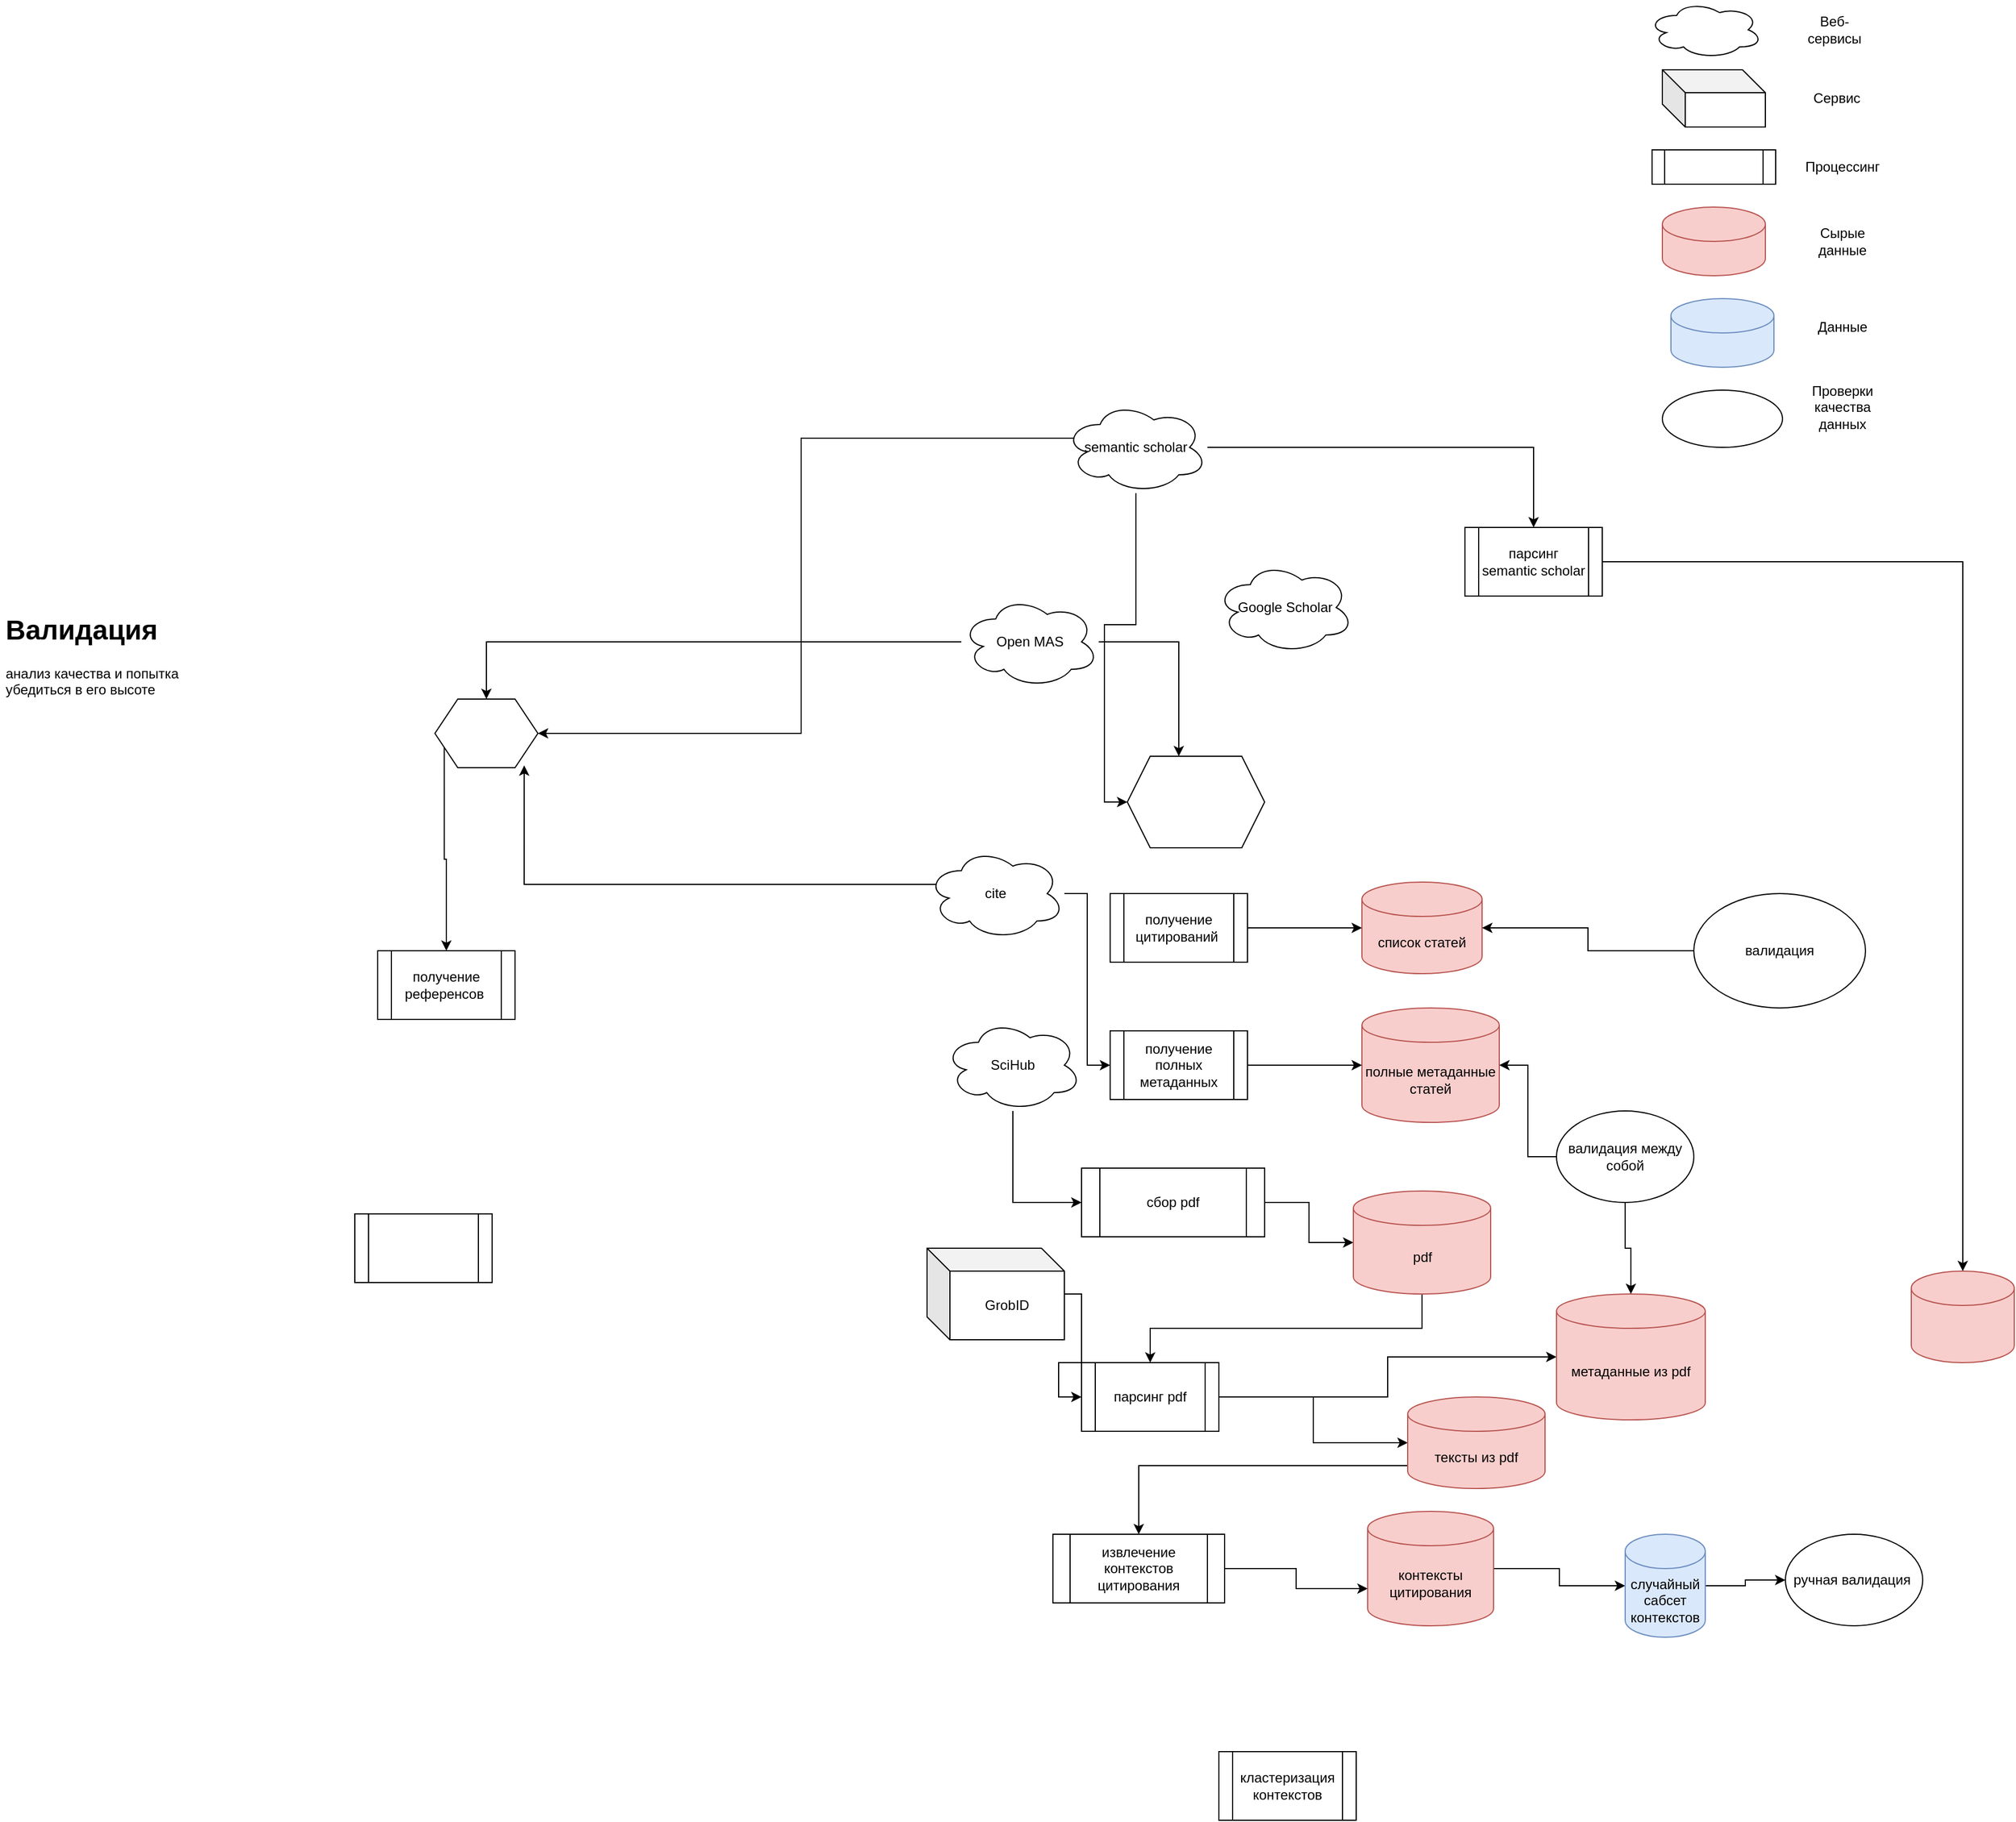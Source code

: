 <mxfile version="17.4.0" type="github">
  <diagram id="zrwzfIDrIP_CldEzMe9A" name="Page-1">
    <mxGraphModel dx="3160" dy="2756" grid="1" gridSize="10" guides="1" tooltips="1" connect="1" arrows="1" fold="1" page="1" pageScale="1" pageWidth="1100" pageHeight="1700" math="0" shadow="0">
      <root>
        <mxCell id="0" />
        <mxCell id="1" parent="0" />
        <mxCell id="0TtvpF_Qb_qJP20QNlm_-2" value="полные метаданные статей" style="shape=cylinder3;whiteSpace=wrap;html=1;boundedLbl=1;backgroundOutline=1;size=15;fillColor=#f8cecc;strokeColor=#b85450;" parent="1" vertex="1">
          <mxGeometry x="490" y="220" width="120" height="100" as="geometry" />
        </mxCell>
        <mxCell id="0TtvpF_Qb_qJP20QNlm_-10" style="edgeStyle=orthogonalEdgeStyle;rounded=0;orthogonalLoop=1;jettySize=auto;html=1;entryX=0;entryY=0.5;entryDx=0;entryDy=0;entryPerimeter=0;" parent="1" source="0TtvpF_Qb_qJP20QNlm_-3" target="0TtvpF_Qb_qJP20QNlm_-4" edge="1">
          <mxGeometry relative="1" as="geometry" />
        </mxCell>
        <mxCell id="0TtvpF_Qb_qJP20QNlm_-3" value="сбор pdf" style="shape=process;whiteSpace=wrap;html=1;backgroundOutline=1;" parent="1" vertex="1">
          <mxGeometry x="245" y="360" width="160" height="60" as="geometry" />
        </mxCell>
        <mxCell id="0TtvpF_Qb_qJP20QNlm_-22" style="edgeStyle=orthogonalEdgeStyle;rounded=0;orthogonalLoop=1;jettySize=auto;html=1;entryX=0.5;entryY=0;entryDx=0;entryDy=0;" parent="1" source="0TtvpF_Qb_qJP20QNlm_-4" target="0TtvpF_Qb_qJP20QNlm_-16" edge="1">
          <mxGeometry relative="1" as="geometry">
            <Array as="points">
              <mxPoint x="543" y="500" />
              <mxPoint x="305" y="500" />
            </Array>
          </mxGeometry>
        </mxCell>
        <mxCell id="0TtvpF_Qb_qJP20QNlm_-4" value="pdf" style="shape=cylinder3;whiteSpace=wrap;html=1;boundedLbl=1;backgroundOutline=1;size=15;fillColor=#f8cecc;strokeColor=#b85450;" parent="1" vertex="1">
          <mxGeometry x="482.5" y="380" width="120" height="90" as="geometry" />
        </mxCell>
        <mxCell id="0TtvpF_Qb_qJP20QNlm_-11" style="edgeStyle=orthogonalEdgeStyle;rounded=0;orthogonalLoop=1;jettySize=auto;html=1;entryX=0;entryY=0;entryDx=0;entryDy=67.5;entryPerimeter=0;" parent="1" source="0TtvpF_Qb_qJP20QNlm_-5" target="0TtvpF_Qb_qJP20QNlm_-6" edge="1">
          <mxGeometry relative="1" as="geometry">
            <mxPoint x="505" y="700" as="targetPoint" />
          </mxGeometry>
        </mxCell>
        <mxCell id="0TtvpF_Qb_qJP20QNlm_-5" value="извлечение контекстов цитирования" style="shape=process;whiteSpace=wrap;html=1;backgroundOutline=1;" parent="1" vertex="1">
          <mxGeometry x="220" y="680" width="150" height="60" as="geometry" />
        </mxCell>
        <mxCell id="0TtvpF_Qb_qJP20QNlm_-32" value="" style="edgeStyle=orthogonalEdgeStyle;rounded=0;orthogonalLoop=1;jettySize=auto;html=1;" parent="1" source="0TtvpF_Qb_qJP20QNlm_-6" target="0TtvpF_Qb_qJP20QNlm_-27" edge="1">
          <mxGeometry relative="1" as="geometry" />
        </mxCell>
        <mxCell id="0TtvpF_Qb_qJP20QNlm_-6" value="контексты цитирования" style="shape=cylinder3;whiteSpace=wrap;html=1;boundedLbl=1;backgroundOutline=1;size=15;fillColor=#f8cecc;strokeColor=#b85450;" parent="1" vertex="1">
          <mxGeometry x="495" y="660" width="110" height="100" as="geometry" />
        </mxCell>
        <mxCell id="0TtvpF_Qb_qJP20QNlm_-9" style="edgeStyle=orthogonalEdgeStyle;rounded=0;orthogonalLoop=1;jettySize=auto;html=1;" parent="1" source="0TtvpF_Qb_qJP20QNlm_-8" target="0TtvpF_Qb_qJP20QNlm_-2" edge="1">
          <mxGeometry relative="1" as="geometry" />
        </mxCell>
        <mxCell id="0TtvpF_Qb_qJP20QNlm_-8" value="получение полных метаданных" style="shape=process;whiteSpace=wrap;html=1;backgroundOutline=1;" parent="1" vertex="1">
          <mxGeometry x="270" y="240" width="120" height="60" as="geometry" />
        </mxCell>
        <mxCell id="0TtvpF_Qb_qJP20QNlm_-12" value="список статей" style="shape=cylinder3;whiteSpace=wrap;html=1;boundedLbl=1;backgroundOutline=1;size=15;fillColor=#f8cecc;strokeColor=#b85450;" parent="1" vertex="1">
          <mxGeometry x="490" y="110" width="105" height="80" as="geometry" />
        </mxCell>
        <mxCell id="0TtvpF_Qb_qJP20QNlm_-14" style="edgeStyle=orthogonalEdgeStyle;rounded=0;orthogonalLoop=1;jettySize=auto;html=1;" parent="1" source="0TtvpF_Qb_qJP20QNlm_-13" target="0TtvpF_Qb_qJP20QNlm_-12" edge="1">
          <mxGeometry relative="1" as="geometry" />
        </mxCell>
        <mxCell id="0TtvpF_Qb_qJP20QNlm_-13" value="получение цитирований&amp;nbsp;" style="shape=process;whiteSpace=wrap;html=1;backgroundOutline=1;" parent="1" vertex="1">
          <mxGeometry x="270" y="120" width="120" height="60" as="geometry" />
        </mxCell>
        <mxCell id="0TtvpF_Qb_qJP20QNlm_-30" style="edgeStyle=orthogonalEdgeStyle;rounded=0;orthogonalLoop=1;jettySize=auto;html=1;" parent="1" source="0TtvpF_Qb_qJP20QNlm_-15" target="0TtvpF_Qb_qJP20QNlm_-12" edge="1">
          <mxGeometry relative="1" as="geometry" />
        </mxCell>
        <mxCell id="0TtvpF_Qb_qJP20QNlm_-15" value="валидация" style="ellipse;whiteSpace=wrap;html=1;" parent="1" vertex="1">
          <mxGeometry x="780" y="120" width="150" height="100" as="geometry" />
        </mxCell>
        <mxCell id="0TtvpF_Qb_qJP20QNlm_-23" style="edgeStyle=orthogonalEdgeStyle;rounded=0;orthogonalLoop=1;jettySize=auto;html=1;" parent="1" source="0TtvpF_Qb_qJP20QNlm_-16" target="0TtvpF_Qb_qJP20QNlm_-17" edge="1">
          <mxGeometry relative="1" as="geometry" />
        </mxCell>
        <mxCell id="0TtvpF_Qb_qJP20QNlm_-28" style="edgeStyle=orthogonalEdgeStyle;rounded=0;orthogonalLoop=1;jettySize=auto;html=1;entryX=0;entryY=0.5;entryDx=0;entryDy=0;entryPerimeter=0;" parent="1" source="0TtvpF_Qb_qJP20QNlm_-16" target="0TtvpF_Qb_qJP20QNlm_-18" edge="1">
          <mxGeometry relative="1" as="geometry">
            <mxPoint x="580" y="530" as="targetPoint" />
          </mxGeometry>
        </mxCell>
        <mxCell id="0TtvpF_Qb_qJP20QNlm_-16" value="парсинг pdf" style="shape=process;whiteSpace=wrap;html=1;backgroundOutline=1;" parent="1" vertex="1">
          <mxGeometry x="245" y="530" width="120" height="60" as="geometry" />
        </mxCell>
        <mxCell id="0TtvpF_Qb_qJP20QNlm_-24" style="edgeStyle=orthogonalEdgeStyle;rounded=0;orthogonalLoop=1;jettySize=auto;html=1;entryX=0.5;entryY=0;entryDx=0;entryDy=0;" parent="1" source="0TtvpF_Qb_qJP20QNlm_-17" target="0TtvpF_Qb_qJP20QNlm_-5" edge="1">
          <mxGeometry relative="1" as="geometry">
            <Array as="points">
              <mxPoint x="490" y="620" />
              <mxPoint x="295" y="620" />
            </Array>
          </mxGeometry>
        </mxCell>
        <mxCell id="0TtvpF_Qb_qJP20QNlm_-17" value="тексты из pdf" style="shape=cylinder3;whiteSpace=wrap;html=1;boundedLbl=1;backgroundOutline=1;size=15;fillColor=#f8cecc;strokeColor=#b85450;" parent="1" vertex="1">
          <mxGeometry x="530" y="560" width="120" height="80" as="geometry" />
        </mxCell>
        <mxCell id="0TtvpF_Qb_qJP20QNlm_-18" value="метаданные из pdf" style="shape=cylinder3;whiteSpace=wrap;html=1;boundedLbl=1;backgroundOutline=1;size=15;fillColor=#f8cecc;strokeColor=#b85450;" parent="1" vertex="1">
          <mxGeometry x="660" y="470" width="130" height="110" as="geometry" />
        </mxCell>
        <mxCell id="0TtvpF_Qb_qJP20QNlm_-20" style="edgeStyle=orthogonalEdgeStyle;rounded=0;orthogonalLoop=1;jettySize=auto;html=1;" parent="1" source="0TtvpF_Qb_qJP20QNlm_-19" target="0TtvpF_Qb_qJP20QNlm_-18" edge="1">
          <mxGeometry relative="1" as="geometry" />
        </mxCell>
        <mxCell id="0TtvpF_Qb_qJP20QNlm_-21" style="edgeStyle=orthogonalEdgeStyle;rounded=0;orthogonalLoop=1;jettySize=auto;html=1;" parent="1" source="0TtvpF_Qb_qJP20QNlm_-19" target="0TtvpF_Qb_qJP20QNlm_-2" edge="1">
          <mxGeometry relative="1" as="geometry" />
        </mxCell>
        <mxCell id="0TtvpF_Qb_qJP20QNlm_-19" value="валидация между собой" style="ellipse;whiteSpace=wrap;html=1;" parent="1" vertex="1">
          <mxGeometry x="660" y="310" width="120" height="80" as="geometry" />
        </mxCell>
        <mxCell id="0TtvpF_Qb_qJP20QNlm_-37" style="edgeStyle=orthogonalEdgeStyle;rounded=0;orthogonalLoop=1;jettySize=auto;html=1;entryX=0.5;entryY=0;entryDx=0;entryDy=0;entryPerimeter=0;" parent="1" source="0TtvpF_Qb_qJP20QNlm_-25" target="0TtvpF_Qb_qJP20QNlm_-34" edge="1">
          <mxGeometry relative="1" as="geometry" />
        </mxCell>
        <mxCell id="0TtvpF_Qb_qJP20QNlm_-25" value="парсинг semantic scholar" style="shape=process;whiteSpace=wrap;html=1;backgroundOutline=1;" parent="1" vertex="1">
          <mxGeometry x="580" y="-200" width="120" height="60" as="geometry" />
        </mxCell>
        <mxCell id="0TtvpF_Qb_qJP20QNlm_-26" value="ручная валидация&amp;nbsp;" style="ellipse;whiteSpace=wrap;html=1;" parent="1" vertex="1">
          <mxGeometry x="860" y="680" width="120" height="80" as="geometry" />
        </mxCell>
        <mxCell id="0TtvpF_Qb_qJP20QNlm_-33" value="" style="edgeStyle=orthogonalEdgeStyle;rounded=0;orthogonalLoop=1;jettySize=auto;html=1;" parent="1" source="0TtvpF_Qb_qJP20QNlm_-27" target="0TtvpF_Qb_qJP20QNlm_-26" edge="1">
          <mxGeometry relative="1" as="geometry" />
        </mxCell>
        <mxCell id="0TtvpF_Qb_qJP20QNlm_-27" value="случайный сабсет контекстов" style="shape=cylinder3;whiteSpace=wrap;html=1;boundedLbl=1;backgroundOutline=1;size=15;fillColor=#dae8fc;strokeColor=#6c8ebf;" parent="1" vertex="1">
          <mxGeometry x="720" y="680" width="70" height="90" as="geometry" />
        </mxCell>
        <mxCell id="0TtvpF_Qb_qJP20QNlm_-31" value="&lt;h1&gt;Валидация&lt;/h1&gt;&lt;div&gt;анализ качества и попытка убедиться в его высоте&lt;/div&gt;" style="text;html=1;strokeColor=none;fillColor=none;spacing=5;spacingTop=-20;whiteSpace=wrap;overflow=hidden;rounded=0;" parent="1" vertex="1">
          <mxGeometry x="-700" y="-130" width="190" height="120" as="geometry" />
        </mxCell>
        <mxCell id="0TtvpF_Qb_qJP20QNlm_-34" value="" style="shape=cylinder3;whiteSpace=wrap;html=1;boundedLbl=1;backgroundOutline=1;size=15;fillColor=#f8cecc;strokeColor=#b85450;" parent="1" vertex="1">
          <mxGeometry x="970" y="450" width="90" height="80" as="geometry" />
        </mxCell>
        <mxCell id="0TtvpF_Qb_qJP20QNlm_-36" style="edgeStyle=orthogonalEdgeStyle;rounded=0;orthogonalLoop=1;jettySize=auto;html=1;entryX=0.5;entryY=0;entryDx=0;entryDy=0;" parent="1" source="0TtvpF_Qb_qJP20QNlm_-35" target="0TtvpF_Qb_qJP20QNlm_-25" edge="1">
          <mxGeometry relative="1" as="geometry" />
        </mxCell>
        <mxCell id="0TtvpF_Qb_qJP20QNlm_-40" style="edgeStyle=orthogonalEdgeStyle;rounded=0;orthogonalLoop=1;jettySize=auto;html=1;entryX=0;entryY=0.5;entryDx=0;entryDy=0;" parent="1" source="0TtvpF_Qb_qJP20QNlm_-35" target="0TtvpF_Qb_qJP20QNlm_-39" edge="1">
          <mxGeometry relative="1" as="geometry" />
        </mxCell>
        <mxCell id="l8sSx_rd131dCD1VGFTV-5" style="edgeStyle=orthogonalEdgeStyle;rounded=0;orthogonalLoop=1;jettySize=auto;html=1;exitX=0.07;exitY=0.4;exitDx=0;exitDy=0;exitPerimeter=0;entryX=1;entryY=0.5;entryDx=0;entryDy=0;" edge="1" parent="1" source="0TtvpF_Qb_qJP20QNlm_-35" target="l8sSx_rd131dCD1VGFTV-3">
          <mxGeometry relative="1" as="geometry" />
        </mxCell>
        <mxCell id="0TtvpF_Qb_qJP20QNlm_-35" value="semantic scholar" style="ellipse;shape=cloud;whiteSpace=wrap;html=1;" parent="1" vertex="1">
          <mxGeometry x="230" y="-310" width="125" height="80" as="geometry" />
        </mxCell>
        <mxCell id="0TtvpF_Qb_qJP20QNlm_-39" value="" style="shape=hexagon;perimeter=hexagonPerimeter2;whiteSpace=wrap;html=1;fixedSize=1;" parent="1" vertex="1">
          <mxGeometry x="285" width="120" height="80" as="geometry" />
        </mxCell>
        <mxCell id="0TtvpF_Qb_qJP20QNlm_-42" style="edgeStyle=orthogonalEdgeStyle;rounded=0;orthogonalLoop=1;jettySize=auto;html=1;entryX=0.375;entryY=0;entryDx=0;entryDy=0;" parent="1" source="0TtvpF_Qb_qJP20QNlm_-41" target="0TtvpF_Qb_qJP20QNlm_-39" edge="1">
          <mxGeometry relative="1" as="geometry" />
        </mxCell>
        <mxCell id="l8sSx_rd131dCD1VGFTV-4" style="edgeStyle=orthogonalEdgeStyle;rounded=0;orthogonalLoop=1;jettySize=auto;html=1;" edge="1" parent="1" source="0TtvpF_Qb_qJP20QNlm_-41" target="l8sSx_rd131dCD1VGFTV-3">
          <mxGeometry relative="1" as="geometry" />
        </mxCell>
        <mxCell id="0TtvpF_Qb_qJP20QNlm_-41" value="Open MAS" style="ellipse;shape=cloud;whiteSpace=wrap;html=1;" parent="1" vertex="1">
          <mxGeometry x="140" y="-140" width="120" height="80" as="geometry" />
        </mxCell>
        <mxCell id="0TtvpF_Qb_qJP20QNlm_-43" value="Google Scholar" style="ellipse;shape=cloud;whiteSpace=wrap;html=1;" parent="1" vertex="1">
          <mxGeometry x="362.5" y="-170" width="120" height="80" as="geometry" />
        </mxCell>
        <mxCell id="0TtvpF_Qb_qJP20QNlm_-45" style="edgeStyle=orthogonalEdgeStyle;rounded=0;orthogonalLoop=1;jettySize=auto;html=1;entryX=0;entryY=0.5;entryDx=0;entryDy=0;" parent="1" source="0TtvpF_Qb_qJP20QNlm_-44" target="0TtvpF_Qb_qJP20QNlm_-16" edge="1">
          <mxGeometry relative="1" as="geometry">
            <Array as="points">
              <mxPoint x="245" y="470" />
              <mxPoint x="245" y="530" />
              <mxPoint x="225" y="530" />
              <mxPoint x="225" y="560" />
            </Array>
          </mxGeometry>
        </mxCell>
        <mxCell id="0TtvpF_Qb_qJP20QNlm_-44" value="GrobID" style="shape=cube;whiteSpace=wrap;html=1;boundedLbl=1;backgroundOutline=1;darkOpacity=0.05;darkOpacity2=0.1;" parent="1" vertex="1">
          <mxGeometry x="110" y="430" width="120" height="80" as="geometry" />
        </mxCell>
        <mxCell id="0TtvpF_Qb_qJP20QNlm_-47" style="edgeStyle=orthogonalEdgeStyle;rounded=0;orthogonalLoop=1;jettySize=auto;html=1;entryX=0;entryY=0.5;entryDx=0;entryDy=0;" parent="1" source="0TtvpF_Qb_qJP20QNlm_-46" target="0TtvpF_Qb_qJP20QNlm_-8" edge="1">
          <mxGeometry relative="1" as="geometry" />
        </mxCell>
        <mxCell id="l8sSx_rd131dCD1VGFTV-6" style="edgeStyle=orthogonalEdgeStyle;rounded=0;orthogonalLoop=1;jettySize=auto;html=1;exitX=0.07;exitY=0.4;exitDx=0;exitDy=0;exitPerimeter=0;entryX=0.867;entryY=0.967;entryDx=0;entryDy=0;entryPerimeter=0;" edge="1" parent="1" source="0TtvpF_Qb_qJP20QNlm_-46" target="l8sSx_rd131dCD1VGFTV-3">
          <mxGeometry relative="1" as="geometry" />
        </mxCell>
        <mxCell id="0TtvpF_Qb_qJP20QNlm_-46" value="cite" style="ellipse;shape=cloud;whiteSpace=wrap;html=1;" parent="1" vertex="1">
          <mxGeometry x="110" y="80" width="120" height="80" as="geometry" />
        </mxCell>
        <mxCell id="0TtvpF_Qb_qJP20QNlm_-49" style="edgeStyle=orthogonalEdgeStyle;rounded=0;orthogonalLoop=1;jettySize=auto;html=1;entryX=0;entryY=0.5;entryDx=0;entryDy=0;" parent="1" source="0TtvpF_Qb_qJP20QNlm_-48" target="0TtvpF_Qb_qJP20QNlm_-3" edge="1">
          <mxGeometry relative="1" as="geometry" />
        </mxCell>
        <mxCell id="0TtvpF_Qb_qJP20QNlm_-48" value="SciHub" style="ellipse;shape=cloud;whiteSpace=wrap;html=1;" parent="1" vertex="1">
          <mxGeometry x="125" y="230" width="120" height="80" as="geometry" />
        </mxCell>
        <mxCell id="0TtvpF_Qb_qJP20QNlm_-50" value="" style="ellipse;shape=cloud;whiteSpace=wrap;html=1;" parent="1" vertex="1">
          <mxGeometry x="740" y="-660" width="100" height="50" as="geometry" />
        </mxCell>
        <mxCell id="0TtvpF_Qb_qJP20QNlm_-51" value="Веб-сервисы" style="text;html=1;strokeColor=none;fillColor=none;align=center;verticalAlign=middle;whiteSpace=wrap;rounded=0;" parent="1" vertex="1">
          <mxGeometry x="872.5" y="-650" width="60" height="30" as="geometry" />
        </mxCell>
        <mxCell id="0TtvpF_Qb_qJP20QNlm_-52" value="" style="shape=cube;whiteSpace=wrap;html=1;boundedLbl=1;backgroundOutline=1;darkOpacity=0.05;darkOpacity2=0.1;" parent="1" vertex="1">
          <mxGeometry x="752.5" y="-600" width="90" height="50" as="geometry" />
        </mxCell>
        <mxCell id="0TtvpF_Qb_qJP20QNlm_-53" value="Сервис" style="text;html=1;strokeColor=none;fillColor=none;align=center;verticalAlign=middle;whiteSpace=wrap;rounded=0;" parent="1" vertex="1">
          <mxGeometry x="875" y="-590" width="60" height="30" as="geometry" />
        </mxCell>
        <mxCell id="0TtvpF_Qb_qJP20QNlm_-54" value="" style="shape=process;whiteSpace=wrap;html=1;backgroundOutline=1;" parent="1" vertex="1">
          <mxGeometry x="743.5" y="-530" width="108" height="30" as="geometry" />
        </mxCell>
        <mxCell id="0TtvpF_Qb_qJP20QNlm_-55" value="" style="shape=cylinder3;whiteSpace=wrap;html=1;boundedLbl=1;backgroundOutline=1;size=15;fillColor=#f8cecc;strokeColor=#b85450;" parent="1" vertex="1">
          <mxGeometry x="752.5" y="-480" width="90" height="60" as="geometry" />
        </mxCell>
        <mxCell id="0TtvpF_Qb_qJP20QNlm_-56" value="Процессинг" style="text;html=1;strokeColor=none;fillColor=none;align=center;verticalAlign=middle;whiteSpace=wrap;rounded=0;" parent="1" vertex="1">
          <mxGeometry x="880" y="-530" width="60" height="30" as="geometry" />
        </mxCell>
        <mxCell id="0TtvpF_Qb_qJP20QNlm_-58" value="Сырые данные" style="text;html=1;strokeColor=none;fillColor=none;align=center;verticalAlign=middle;whiteSpace=wrap;rounded=0;" parent="1" vertex="1">
          <mxGeometry x="880" y="-465" width="60" height="30" as="geometry" />
        </mxCell>
        <mxCell id="0TtvpF_Qb_qJP20QNlm_-59" value="" style="shape=cylinder3;whiteSpace=wrap;html=1;boundedLbl=1;backgroundOutline=1;size=15;fillColor=#dae8fc;strokeColor=#6c8ebf;" parent="1" vertex="1">
          <mxGeometry x="760" y="-400" width="90" height="60" as="geometry" />
        </mxCell>
        <mxCell id="0TtvpF_Qb_qJP20QNlm_-60" value="Данные" style="text;html=1;strokeColor=none;fillColor=none;align=center;verticalAlign=middle;whiteSpace=wrap;rounded=0;" parent="1" vertex="1">
          <mxGeometry x="880" y="-390" width="60" height="30" as="geometry" />
        </mxCell>
        <mxCell id="0TtvpF_Qb_qJP20QNlm_-61" value="" style="ellipse;whiteSpace=wrap;html=1;" parent="1" vertex="1">
          <mxGeometry x="752.5" y="-320" width="105" height="50" as="geometry" />
        </mxCell>
        <mxCell id="0TtvpF_Qb_qJP20QNlm_-62" value="Проверки качества данных" style="text;html=1;strokeColor=none;fillColor=none;align=center;verticalAlign=middle;whiteSpace=wrap;rounded=0;" parent="1" vertex="1">
          <mxGeometry x="880" y="-320" width="60" height="30" as="geometry" />
        </mxCell>
        <mxCell id="l8sSx_rd131dCD1VGFTV-1" value="получение референсов&amp;nbsp;" style="shape=process;whiteSpace=wrap;html=1;backgroundOutline=1;" vertex="1" parent="1">
          <mxGeometry x="-370" y="170" width="120" height="60" as="geometry" />
        </mxCell>
        <mxCell id="l8sSx_rd131dCD1VGFTV-7" style="edgeStyle=orthogonalEdgeStyle;rounded=0;orthogonalLoop=1;jettySize=auto;html=1;exitX=0;exitY=0.75;exitDx=0;exitDy=0;" edge="1" parent="1" source="l8sSx_rd131dCD1VGFTV-3" target="l8sSx_rd131dCD1VGFTV-1">
          <mxGeometry relative="1" as="geometry" />
        </mxCell>
        <mxCell id="l8sSx_rd131dCD1VGFTV-3" value="" style="shape=hexagon;perimeter=hexagonPerimeter2;whiteSpace=wrap;html=1;fixedSize=1;" vertex="1" parent="1">
          <mxGeometry x="-320" y="-50" width="90" height="60" as="geometry" />
        </mxCell>
        <mxCell id="l8sSx_rd131dCD1VGFTV-8" value="" style="shape=process;whiteSpace=wrap;html=1;backgroundOutline=1;" vertex="1" parent="1">
          <mxGeometry x="-390" y="400" width="120" height="60" as="geometry" />
        </mxCell>
        <mxCell id="l8sSx_rd131dCD1VGFTV-9" value="кластеризация&lt;br&gt;контекстов" style="shape=process;whiteSpace=wrap;html=1;backgroundOutline=1;" vertex="1" parent="1">
          <mxGeometry x="365" y="870" width="120" height="60" as="geometry" />
        </mxCell>
      </root>
    </mxGraphModel>
  </diagram>
</mxfile>

